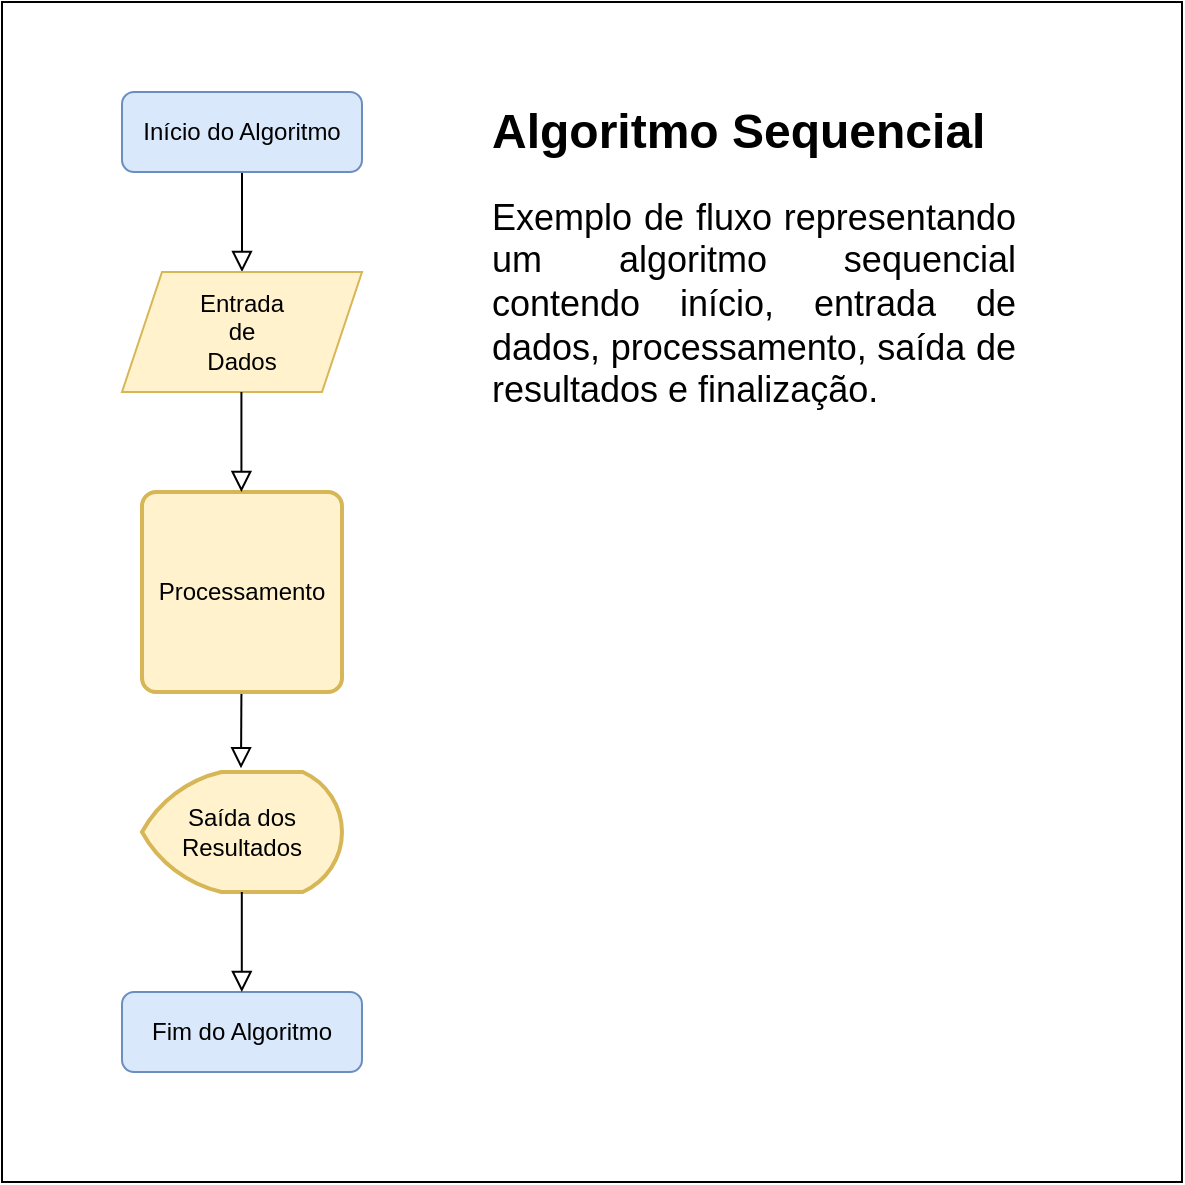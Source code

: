 <mxfile version="20.8.15" type="device"><diagram id="C5RBs43oDa-KdzZeNtuy" name="Page-1"><mxGraphModel dx="1360" dy="795" grid="1" gridSize="10" guides="1" tooltips="1" connect="1" arrows="1" fold="1" page="1" pageScale="1" pageWidth="827" pageHeight="1169" math="0" shadow="0"><root><mxCell id="WIyWlLk6GJQsqaUBKTNV-0"/><mxCell id="WIyWlLk6GJQsqaUBKTNV-1" parent="WIyWlLk6GJQsqaUBKTNV-0"/><mxCell id="bsnmLkH3KaoSRNjmBC6_-7" value="" style="whiteSpace=wrap;html=1;aspect=fixed;" vertex="1" parent="WIyWlLk6GJQsqaUBKTNV-1"><mxGeometry x="100" y="35" width="590" height="590" as="geometry"/></mxCell><mxCell id="WIyWlLk6GJQsqaUBKTNV-2" value="" style="rounded=0;html=1;jettySize=auto;orthogonalLoop=1;fontSize=11;endArrow=block;endFill=0;endSize=8;strokeWidth=1;shadow=0;labelBackgroundColor=none;edgeStyle=orthogonalEdgeStyle;entryX=0.5;entryY=0;entryDx=0;entryDy=0;" parent="WIyWlLk6GJQsqaUBKTNV-1" target="bsnmLkH3KaoSRNjmBC6_-0" edge="1"><mxGeometry relative="1" as="geometry"><mxPoint x="220" y="130" as="sourcePoint"/><mxPoint x="220" y="170" as="targetPoint"/><Array as="points"><mxPoint x="220" y="120"/><mxPoint x="220" y="120"/></Array></mxGeometry></mxCell><mxCell id="WIyWlLk6GJQsqaUBKTNV-3" value="Início do Algoritmo" style="rounded=1;whiteSpace=wrap;html=1;fontSize=12;glass=0;strokeWidth=1;shadow=0;fillColor=#dae8fc;strokeColor=#6c8ebf;" parent="WIyWlLk6GJQsqaUBKTNV-1" vertex="1"><mxGeometry x="160" y="80" width="120" height="40" as="geometry"/></mxCell><mxCell id="WIyWlLk6GJQsqaUBKTNV-11" value="Fim do Algoritmo" style="rounded=1;whiteSpace=wrap;html=1;fontSize=12;glass=0;strokeWidth=1;shadow=0;fillColor=#dae8fc;strokeColor=#6c8ebf;" parent="WIyWlLk6GJQsqaUBKTNV-1" vertex="1"><mxGeometry x="160" y="530" width="120" height="40" as="geometry"/></mxCell><mxCell id="bsnmLkH3KaoSRNjmBC6_-0" value="&lt;div&gt;Entrada&lt;/div&gt;&lt;div&gt;de&lt;/div&gt;&lt;div&gt;Dados&lt;br&gt;&lt;/div&gt;" style="shape=parallelogram;perimeter=parallelogramPerimeter;whiteSpace=wrap;html=1;fixedSize=1;fillColor=#fff2cc;strokeColor=#d6b656;" vertex="1" parent="WIyWlLk6GJQsqaUBKTNV-1"><mxGeometry x="160" y="170" width="120" height="60" as="geometry"/></mxCell><mxCell id="bsnmLkH3KaoSRNjmBC6_-1" value="Processamento" style="rounded=1;whiteSpace=wrap;html=1;absoluteArcSize=1;arcSize=14;strokeWidth=2;fillColor=#fff2cc;strokeColor=#d6b656;" vertex="1" parent="WIyWlLk6GJQsqaUBKTNV-1"><mxGeometry x="170" y="280" width="100" height="100" as="geometry"/></mxCell><mxCell id="bsnmLkH3KaoSRNjmBC6_-2" value="" style="rounded=0;html=1;jettySize=auto;orthogonalLoop=1;fontSize=11;endArrow=block;endFill=0;endSize=8;strokeWidth=1;shadow=0;labelBackgroundColor=none;edgeStyle=orthogonalEdgeStyle;" edge="1" parent="WIyWlLk6GJQsqaUBKTNV-1"><mxGeometry relative="1" as="geometry"><mxPoint x="219.71" y="230" as="sourcePoint"/><mxPoint x="219.71" y="280" as="targetPoint"/></mxGeometry></mxCell><mxCell id="bsnmLkH3KaoSRNjmBC6_-3" value="&lt;div&gt;Saída dos&lt;/div&gt;&lt;div&gt;Resultados&lt;br&gt;&lt;/div&gt;" style="strokeWidth=2;html=1;shape=mxgraph.flowchart.display;whiteSpace=wrap;fillColor=#fff2cc;strokeColor=#d6b656;" vertex="1" parent="WIyWlLk6GJQsqaUBKTNV-1"><mxGeometry x="170" y="420" width="100" height="60" as="geometry"/></mxCell><mxCell id="bsnmLkH3KaoSRNjmBC6_-4" value="" style="rounded=0;html=1;jettySize=auto;orthogonalLoop=1;fontSize=11;endArrow=block;endFill=0;endSize=8;strokeWidth=1;shadow=0;labelBackgroundColor=none;edgeStyle=orthogonalEdgeStyle;entryX=0.495;entryY=-0.031;entryDx=0;entryDy=0;entryPerimeter=0;" edge="1" parent="WIyWlLk6GJQsqaUBKTNV-1" target="bsnmLkH3KaoSRNjmBC6_-3"><mxGeometry relative="1" as="geometry"><mxPoint x="219.71" y="381" as="sourcePoint"/><mxPoint x="220" y="416" as="targetPoint"/></mxGeometry></mxCell><mxCell id="bsnmLkH3KaoSRNjmBC6_-6" value="" style="rounded=0;html=1;jettySize=auto;orthogonalLoop=1;fontSize=11;endArrow=block;endFill=0;endSize=8;strokeWidth=1;shadow=0;labelBackgroundColor=none;edgeStyle=orthogonalEdgeStyle;" edge="1" parent="WIyWlLk6GJQsqaUBKTNV-1"><mxGeometry relative="1" as="geometry"><mxPoint x="219.9" y="480" as="sourcePoint"/><mxPoint x="219.9" y="530" as="targetPoint"/></mxGeometry></mxCell><mxCell id="bsnmLkH3KaoSRNjmBC6_-8" value="&lt;h1&gt;Algoritmo Sequencial&lt;br&gt;&lt;/h1&gt;&lt;p style=&quot;font-size: 18px;&quot; align=&quot;justify&quot;&gt;Exemplo de fluxo representando um algoritmo sequencial contendo início, entrada de dados, processamento, saída de resultados e finalização.&lt;br&gt;&lt;/p&gt;" style="text;html=1;strokeColor=none;fillColor=none;spacing=5;spacingTop=-20;whiteSpace=wrap;overflow=hidden;rounded=0;" vertex="1" parent="WIyWlLk6GJQsqaUBKTNV-1"><mxGeometry x="340" y="80" width="270" height="190" as="geometry"/></mxCell></root></mxGraphModel></diagram></mxfile>